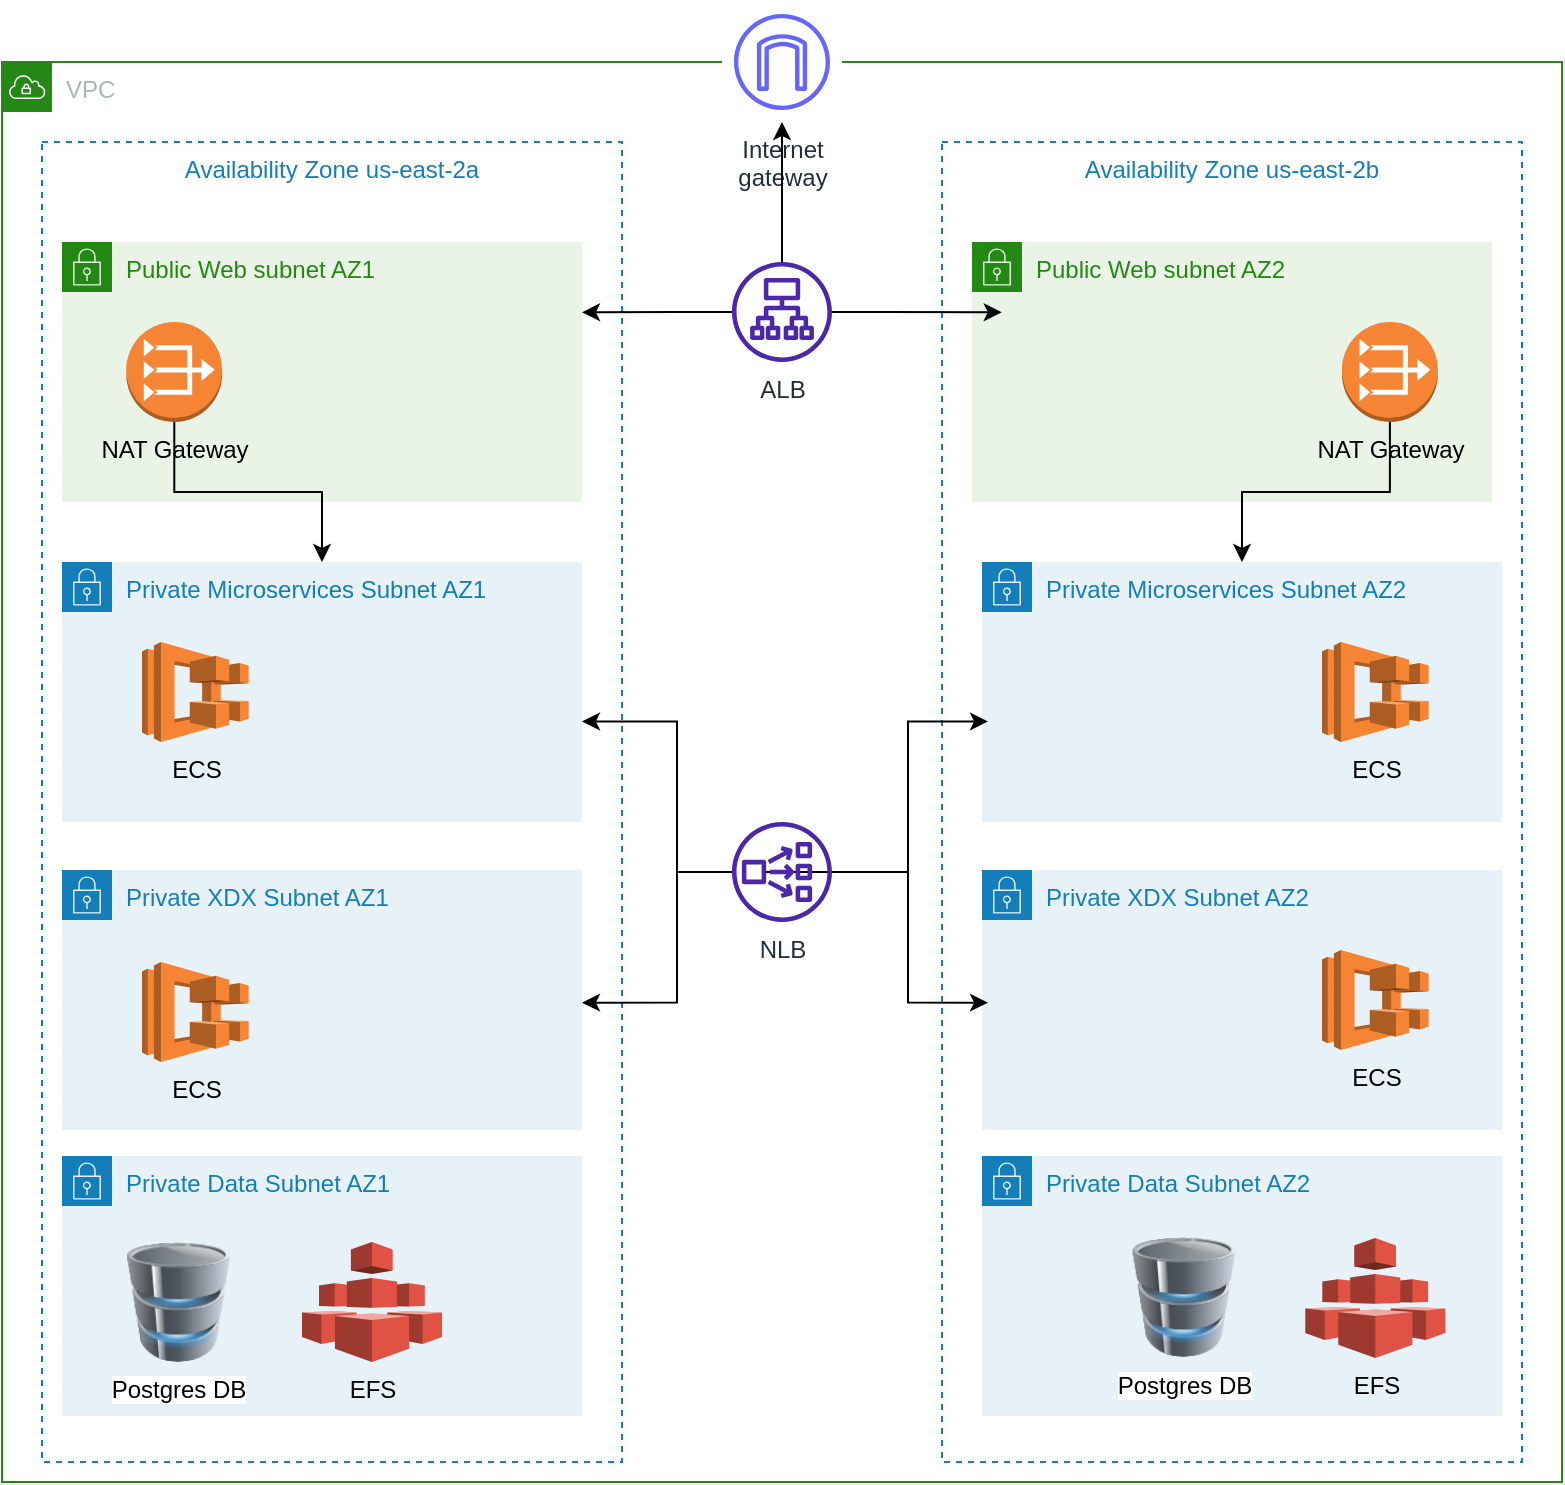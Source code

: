 <mxfile version="20.0.2" type="github"><diagram id="nhklYv_8QrPBKbGVrYiV" name="Page-1"><mxGraphModel dx="1285" dy="769" grid="1" gridSize="10" guides="1" tooltips="1" connect="1" arrows="1" fold="1" page="1" pageScale="1" pageWidth="827" pageHeight="1169" math="0" shadow="0"><root><mxCell id="0"/><mxCell id="1" parent="0"/><mxCell id="lYBS7tri8tgWxixySMel-1" value="VPC" style="points=[[0,0],[0.25,0],[0.5,0],[0.75,0],[1,0],[1,0.25],[1,0.5],[1,0.75],[1,1],[0.75,1],[0.5,1],[0.25,1],[0,1],[0,0.75],[0,0.5],[0,0.25]];outlineConnect=0;gradientColor=none;html=1;whiteSpace=wrap;fontSize=12;fontStyle=0;container=1;pointerEvents=0;collapsible=0;recursiveResize=0;shape=mxgraph.aws4.group;grIcon=mxgraph.aws4.group_vpc;strokeColor=#248814;fillColor=none;verticalAlign=top;align=left;spacingLeft=30;fontColor=#AAB7B8;dashed=0;" vertex="1" parent="1"><mxGeometry x="20" y="50" width="780" height="710" as="geometry"/></mxCell><mxCell id="lYBS7tri8tgWxixySMel-4" value="Availability Zone us-east-2a" style="fillColor=none;strokeColor=#147EBA;dashed=1;verticalAlign=top;fontStyle=0;fontColor=#147EBA;" vertex="1" parent="lYBS7tri8tgWxixySMel-1"><mxGeometry x="20" y="40" width="290" height="660" as="geometry"/></mxCell><mxCell id="lYBS7tri8tgWxixySMel-3" value="Availability Zone us-east-2b" style="fillColor=none;strokeColor=#147EBA;dashed=1;verticalAlign=top;fontStyle=0;fontColor=#147EBA;" vertex="1" parent="lYBS7tri8tgWxixySMel-1"><mxGeometry x="470" y="40" width="290" height="660" as="geometry"/></mxCell><mxCell id="lYBS7tri8tgWxixySMel-5" value="Public Web subnet AZ1" style="points=[[0,0],[0.25,0],[0.5,0],[0.75,0],[1,0],[1,0.25],[1,0.5],[1,0.75],[1,1],[0.75,1],[0.5,1],[0.25,1],[0,1],[0,0.75],[0,0.5],[0,0.25]];outlineConnect=0;gradientColor=none;html=1;whiteSpace=wrap;fontSize=12;fontStyle=0;container=1;pointerEvents=0;collapsible=0;recursiveResize=0;shape=mxgraph.aws4.group;grIcon=mxgraph.aws4.group_security_group;grStroke=0;strokeColor=#248814;fillColor=#E9F3E6;verticalAlign=top;align=left;spacingLeft=30;fontColor=#248814;dashed=0;" vertex="1" parent="lYBS7tri8tgWxixySMel-1"><mxGeometry x="30" y="90" width="260" height="130" as="geometry"/></mxCell><mxCell id="lYBS7tri8tgWxixySMel-6" value="Public Web subnet AZ2" style="points=[[0,0],[0.25,0],[0.5,0],[0.75,0],[1,0],[1,0.25],[1,0.5],[1,0.75],[1,1],[0.75,1],[0.5,1],[0.25,1],[0,1],[0,0.75],[0,0.5],[0,0.25]];outlineConnect=0;gradientColor=none;html=1;whiteSpace=wrap;fontSize=12;fontStyle=0;container=1;pointerEvents=0;collapsible=0;recursiveResize=0;shape=mxgraph.aws4.group;grIcon=mxgraph.aws4.group_security_group;grStroke=0;strokeColor=#248814;fillColor=#E9F3E6;verticalAlign=top;align=left;spacingLeft=30;fontColor=#248814;dashed=0;" vertex="1" parent="lYBS7tri8tgWxixySMel-1"><mxGeometry x="485" y="90" width="260" height="130" as="geometry"/></mxCell><mxCell id="lYBS7tri8tgWxixySMel-7" value="Private&amp;nbsp;Microservices Subnet AZ1" style="points=[[0,0],[0.25,0],[0.5,0],[0.75,0],[1,0],[1,0.25],[1,0.5],[1,0.75],[1,1],[0.75,1],[0.5,1],[0.25,1],[0,1],[0,0.75],[0,0.5],[0,0.25]];outlineConnect=0;gradientColor=none;html=1;whiteSpace=wrap;fontSize=12;fontStyle=0;container=1;pointerEvents=0;collapsible=0;recursiveResize=0;shape=mxgraph.aws4.group;grIcon=mxgraph.aws4.group_security_group;grStroke=0;strokeColor=#147EBA;fillColor=#E6F2F8;verticalAlign=top;align=left;spacingLeft=30;fontColor=#147EBA;dashed=0;" vertex="1" parent="lYBS7tri8tgWxixySMel-1"><mxGeometry x="30" y="250" width="260" height="130" as="geometry"/></mxCell><mxCell id="lYBS7tri8tgWxixySMel-9" value="Private&amp;nbsp;Data Subnet AZ1" style="points=[[0,0],[0.25,0],[0.5,0],[0.75,0],[1,0],[1,0.25],[1,0.5],[1,0.75],[1,1],[0.75,1],[0.5,1],[0.25,1],[0,1],[0,0.75],[0,0.5],[0,0.25]];outlineConnect=0;gradientColor=none;html=1;whiteSpace=wrap;fontSize=12;fontStyle=0;container=1;pointerEvents=0;collapsible=0;recursiveResize=0;shape=mxgraph.aws4.group;grIcon=mxgraph.aws4.group_security_group;grStroke=0;strokeColor=#147EBA;fillColor=#E6F2F8;verticalAlign=top;align=left;spacingLeft=30;fontColor=#147EBA;dashed=0;" vertex="1" parent="lYBS7tri8tgWxixySMel-1"><mxGeometry x="30" y="547" width="260" height="130" as="geometry"/></mxCell><mxCell id="lYBS7tri8tgWxixySMel-8" value="Private XDX Subnet AZ1" style="points=[[0,0],[0.25,0],[0.5,0],[0.75,0],[1,0],[1,0.25],[1,0.5],[1,0.75],[1,1],[0.75,1],[0.5,1],[0.25,1],[0,1],[0,0.75],[0,0.5],[0,0.25]];outlineConnect=0;gradientColor=none;html=1;whiteSpace=wrap;fontSize=12;fontStyle=0;container=1;pointerEvents=0;collapsible=0;recursiveResize=0;shape=mxgraph.aws4.group;grIcon=mxgraph.aws4.group_security_group;grStroke=0;strokeColor=#147EBA;fillColor=#E6F2F8;verticalAlign=top;align=left;spacingLeft=30;fontColor=#147EBA;dashed=0;" vertex="1" parent="lYBS7tri8tgWxixySMel-1"><mxGeometry x="30" y="404" width="260" height="130" as="geometry"/></mxCell><mxCell id="lYBS7tri8tgWxixySMel-10" value="Private&amp;nbsp;Microservices Subnet AZ2" style="points=[[0,0],[0.25,0],[0.5,0],[0.75,0],[1,0],[1,0.25],[1,0.5],[1,0.75],[1,1],[0.75,1],[0.5,1],[0.25,1],[0,1],[0,0.75],[0,0.5],[0,0.25]];outlineConnect=0;gradientColor=none;html=1;whiteSpace=wrap;fontSize=12;fontStyle=0;container=1;pointerEvents=0;collapsible=0;recursiveResize=0;shape=mxgraph.aws4.group;grIcon=mxgraph.aws4.group_security_group;grStroke=0;strokeColor=#147EBA;fillColor=#E6F2F8;verticalAlign=top;align=left;spacingLeft=30;fontColor=#147EBA;dashed=0;" vertex="1" parent="lYBS7tri8tgWxixySMel-1"><mxGeometry x="490" y="250" width="260" height="130" as="geometry"/></mxCell><mxCell id="lYBS7tri8tgWxixySMel-11" value="Private&amp;nbsp;Data Subnet AZ2" style="points=[[0,0],[0.25,0],[0.5,0],[0.75,0],[1,0],[1,0.25],[1,0.5],[1,0.75],[1,1],[0.75,1],[0.5,1],[0.25,1],[0,1],[0,0.75],[0,0.5],[0,0.25]];outlineConnect=0;gradientColor=none;html=1;whiteSpace=wrap;fontSize=12;fontStyle=0;container=1;pointerEvents=0;collapsible=0;recursiveResize=0;shape=mxgraph.aws4.group;grIcon=mxgraph.aws4.group_security_group;grStroke=0;strokeColor=#147EBA;fillColor=#E6F2F8;verticalAlign=top;align=left;spacingLeft=30;fontColor=#147EBA;dashed=0;" vertex="1" parent="lYBS7tri8tgWxixySMel-1"><mxGeometry x="490" y="547" width="260" height="130" as="geometry"/></mxCell><mxCell id="lYBS7tri8tgWxixySMel-47" value="EFS" style="outlineConnect=0;dashed=0;verticalLabelPosition=bottom;verticalAlign=top;align=center;html=1;shape=mxgraph.aws3.efs;fillColor=#E05243;gradientColor=none;labelBackgroundColor=none;strokeColor=#6666FF;" vertex="1" parent="lYBS7tri8tgWxixySMel-11"><mxGeometry x="161.67" y="41" width="70" height="60" as="geometry"/></mxCell><mxCell id="lYBS7tri8tgWxixySMel-12" value="Private XDX Subnet AZ2" style="points=[[0,0],[0.25,0],[0.5,0],[0.75,0],[1,0],[1,0.25],[1,0.5],[1,0.75],[1,1],[0.75,1],[0.5,1],[0.25,1],[0,1],[0,0.75],[0,0.5],[0,0.25]];outlineConnect=0;gradientColor=none;html=1;whiteSpace=wrap;fontSize=12;fontStyle=0;container=1;pointerEvents=0;collapsible=0;recursiveResize=0;shape=mxgraph.aws4.group;grIcon=mxgraph.aws4.group_security_group;grStroke=0;strokeColor=#147EBA;fillColor=#E6F2F8;verticalAlign=top;align=left;spacingLeft=30;fontColor=#147EBA;dashed=0;" vertex="1" parent="lYBS7tri8tgWxixySMel-1"><mxGeometry x="490" y="404" width="260" height="130" as="geometry"/></mxCell><mxCell id="lYBS7tri8tgWxixySMel-19" value="ECS" style="outlineConnect=0;dashed=0;verticalLabelPosition=bottom;verticalAlign=top;align=center;html=1;shape=mxgraph.aws3.ecs;fillColor=#F58534;gradientColor=none;strokeColor=#6666FF;" vertex="1" parent="lYBS7tri8tgWxixySMel-12"><mxGeometry x="170" y="40" width="53.33" height="50" as="geometry"/></mxCell><mxCell id="lYBS7tri8tgWxixySMel-13" value="Internet&#10;gateway" style="sketch=0;outlineConnect=0;fontColor=#232F3E;gradientColor=none;strokeColor=#6666FF;fillColor=#ffffff;dashed=0;verticalLabelPosition=bottom;verticalAlign=top;align=center;html=1;fontSize=12;fontStyle=0;aspect=fixed;shape=mxgraph.aws4.resourceIcon;resIcon=mxgraph.aws4.internet_gateway;" vertex="1" parent="lYBS7tri8tgWxixySMel-1"><mxGeometry x="360" y="-30" width="60" height="60" as="geometry"/></mxCell><mxCell id="lYBS7tri8tgWxixySMel-16" value="ECS" style="outlineConnect=0;dashed=0;verticalLabelPosition=bottom;verticalAlign=top;align=center;html=1;shape=mxgraph.aws3.ecs;fillColor=#F58534;gradientColor=none;strokeColor=#6666FF;" vertex="1" parent="lYBS7tri8tgWxixySMel-1"><mxGeometry x="70" y="290" width="53.33" height="50" as="geometry"/></mxCell><mxCell id="lYBS7tri8tgWxixySMel-17" value="ECS" style="outlineConnect=0;dashed=0;verticalLabelPosition=bottom;verticalAlign=top;align=center;html=1;shape=mxgraph.aws3.ecs;fillColor=#F58534;gradientColor=none;strokeColor=#6666FF;" vertex="1" parent="lYBS7tri8tgWxixySMel-1"><mxGeometry x="660" y="290" width="53.33" height="50" as="geometry"/></mxCell><mxCell id="lYBS7tri8tgWxixySMel-18" value="ECS" style="outlineConnect=0;dashed=0;verticalLabelPosition=bottom;verticalAlign=top;align=center;html=1;shape=mxgraph.aws3.ecs;fillColor=#F58534;gradientColor=none;strokeColor=#6666FF;" vertex="1" parent="lYBS7tri8tgWxixySMel-1"><mxGeometry x="70" y="450" width="53.33" height="50" as="geometry"/></mxCell><mxCell id="lYBS7tri8tgWxixySMel-20" value="Postgres DB" style="image;html=1;image=img/lib/clip_art/computers/Database_128x128.png;strokeColor=#6666FF;" vertex="1" parent="lYBS7tri8tgWxixySMel-1"><mxGeometry x="56.66" y="590" width="63.34" height="60" as="geometry"/></mxCell><mxCell id="lYBS7tri8tgWxixySMel-23" value="Postgres DB" style="image;html=1;image=img/lib/clip_art/computers/Database_128x128.png;strokeColor=#6666FF;" vertex="1" parent="lYBS7tri8tgWxixySMel-1"><mxGeometry x="559.37" y="587.5" width="63.34" height="60" as="geometry"/></mxCell><mxCell id="lYBS7tri8tgWxixySMel-26" style="edgeStyle=orthogonalEdgeStyle;rounded=0;orthogonalLoop=1;jettySize=auto;html=1;" edge="1" parent="lYBS7tri8tgWxixySMel-1" source="lYBS7tri8tgWxixySMel-25" target="lYBS7tri8tgWxixySMel-13"><mxGeometry relative="1" as="geometry"/></mxCell><mxCell id="lYBS7tri8tgWxixySMel-38" style="edgeStyle=orthogonalEdgeStyle;rounded=0;orthogonalLoop=1;jettySize=auto;html=1;entryX=0.931;entryY=0.129;entryDx=0;entryDy=0;entryPerimeter=0;" edge="1" parent="lYBS7tri8tgWxixySMel-1" source="lYBS7tri8tgWxixySMel-25" target="lYBS7tri8tgWxixySMel-4"><mxGeometry relative="1" as="geometry"/></mxCell><mxCell id="lYBS7tri8tgWxixySMel-39" style="edgeStyle=orthogonalEdgeStyle;rounded=0;orthogonalLoop=1;jettySize=auto;html=1;entryX=0.103;entryY=0.129;entryDx=0;entryDy=0;entryPerimeter=0;" edge="1" parent="lYBS7tri8tgWxixySMel-1" source="lYBS7tri8tgWxixySMel-25" target="lYBS7tri8tgWxixySMel-3"><mxGeometry relative="1" as="geometry"/></mxCell><mxCell id="lYBS7tri8tgWxixySMel-25" value="ALB" style="sketch=0;outlineConnect=0;fontColor=#232F3E;gradientColor=none;fillColor=#4D27AA;strokeColor=none;dashed=0;verticalLabelPosition=bottom;verticalAlign=top;align=center;html=1;fontSize=12;fontStyle=0;aspect=fixed;pointerEvents=1;shape=mxgraph.aws4.application_load_balancer;" vertex="1" parent="lYBS7tri8tgWxixySMel-1"><mxGeometry x="365" y="100" width="50" height="50" as="geometry"/></mxCell><mxCell id="lYBS7tri8tgWxixySMel-29" style="edgeStyle=orthogonalEdgeStyle;rounded=0;orthogonalLoop=1;jettySize=auto;html=1;entryX=0.069;entryY=0.652;entryDx=0;entryDy=0;entryPerimeter=0;" edge="1" parent="lYBS7tri8tgWxixySMel-1"><mxGeometry relative="1" as="geometry"><mxPoint x="381" y="405" as="sourcePoint"/><mxPoint x="493.01" y="470.32" as="targetPoint"/><Array as="points"><mxPoint x="453" y="405"/><mxPoint x="453" y="470"/></Array></mxGeometry></mxCell><mxCell id="lYBS7tri8tgWxixySMel-30" style="edgeStyle=orthogonalEdgeStyle;rounded=0;orthogonalLoop=1;jettySize=auto;html=1;entryX=0.931;entryY=0.652;entryDx=0;entryDy=0;entryPerimeter=0;" edge="1" parent="lYBS7tri8tgWxixySMel-1" source="lYBS7tri8tgWxixySMel-27" target="lYBS7tri8tgWxixySMel-4"><mxGeometry relative="1" as="geometry"/></mxCell><mxCell id="lYBS7tri8tgWxixySMel-36" style="edgeStyle=orthogonalEdgeStyle;rounded=0;orthogonalLoop=1;jettySize=auto;html=1;entryX=0.931;entryY=0.439;entryDx=0;entryDy=0;entryPerimeter=0;" edge="1" parent="lYBS7tri8tgWxixySMel-1" source="lYBS7tri8tgWxixySMel-27" target="lYBS7tri8tgWxixySMel-4"><mxGeometry relative="1" as="geometry"/></mxCell><mxCell id="lYBS7tri8tgWxixySMel-37" style="edgeStyle=orthogonalEdgeStyle;rounded=0;orthogonalLoop=1;jettySize=auto;html=1;entryX=0.069;entryY=0.439;entryDx=0;entryDy=0;entryPerimeter=0;" edge="1" parent="lYBS7tri8tgWxixySMel-1"><mxGeometry relative="1" as="geometry"><mxPoint x="418" y="405" as="sourcePoint"/><mxPoint x="493.01" y="329.74" as="targetPoint"/><Array as="points"><mxPoint x="453" y="405"/><mxPoint x="453" y="330"/></Array></mxGeometry></mxCell><mxCell id="lYBS7tri8tgWxixySMel-27" value="NLB" style="sketch=0;outlineConnect=0;fontColor=#232F3E;gradientColor=none;fillColor=#4D27AA;strokeColor=none;dashed=0;verticalLabelPosition=bottom;verticalAlign=top;align=center;html=1;fontSize=12;fontStyle=0;aspect=fixed;pointerEvents=1;shape=mxgraph.aws4.network_load_balancer;" vertex="1" parent="lYBS7tri8tgWxixySMel-1"><mxGeometry x="365" y="380" width="50" height="50" as="geometry"/></mxCell><mxCell id="lYBS7tri8tgWxixySMel-42" style="edgeStyle=orthogonalEdgeStyle;rounded=0;orthogonalLoop=1;jettySize=auto;html=1;" edge="1" parent="lYBS7tri8tgWxixySMel-1" source="lYBS7tri8tgWxixySMel-2" target="lYBS7tri8tgWxixySMel-7"><mxGeometry relative="1" as="geometry"/></mxCell><mxCell id="lYBS7tri8tgWxixySMel-2" value="NAT Gateway" style="outlineConnect=0;dashed=0;verticalLabelPosition=bottom;verticalAlign=top;align=center;html=1;shape=mxgraph.aws3.vpc_nat_gateway;fillColor=#F58534;gradientColor=none;" vertex="1" parent="lYBS7tri8tgWxixySMel-1"><mxGeometry x="62.16" y="130" width="47.92" height="50" as="geometry"/></mxCell><mxCell id="lYBS7tri8tgWxixySMel-43" style="edgeStyle=orthogonalEdgeStyle;rounded=0;orthogonalLoop=1;jettySize=auto;html=1;" edge="1" parent="lYBS7tri8tgWxixySMel-1" source="lYBS7tri8tgWxixySMel-41" target="lYBS7tri8tgWxixySMel-10"><mxGeometry relative="1" as="geometry"/></mxCell><mxCell id="lYBS7tri8tgWxixySMel-41" value="NAT Gateway" style="outlineConnect=0;dashed=0;verticalLabelPosition=bottom;verticalAlign=top;align=center;html=1;shape=mxgraph.aws3.vpc_nat_gateway;fillColor=#F58534;gradientColor=none;" vertex="1" parent="lYBS7tri8tgWxixySMel-1"><mxGeometry x="670" y="130" width="47.92" height="50" as="geometry"/></mxCell><mxCell id="lYBS7tri8tgWxixySMel-46" value="EFS" style="outlineConnect=0;dashed=0;verticalLabelPosition=bottom;verticalAlign=top;align=center;html=1;shape=mxgraph.aws3.efs;fillColor=#E05243;gradientColor=none;labelBackgroundColor=none;strokeColor=#6666FF;" vertex="1" parent="lYBS7tri8tgWxixySMel-1"><mxGeometry x="150" y="590" width="70" height="60" as="geometry"/></mxCell></root></mxGraphModel></diagram></mxfile>